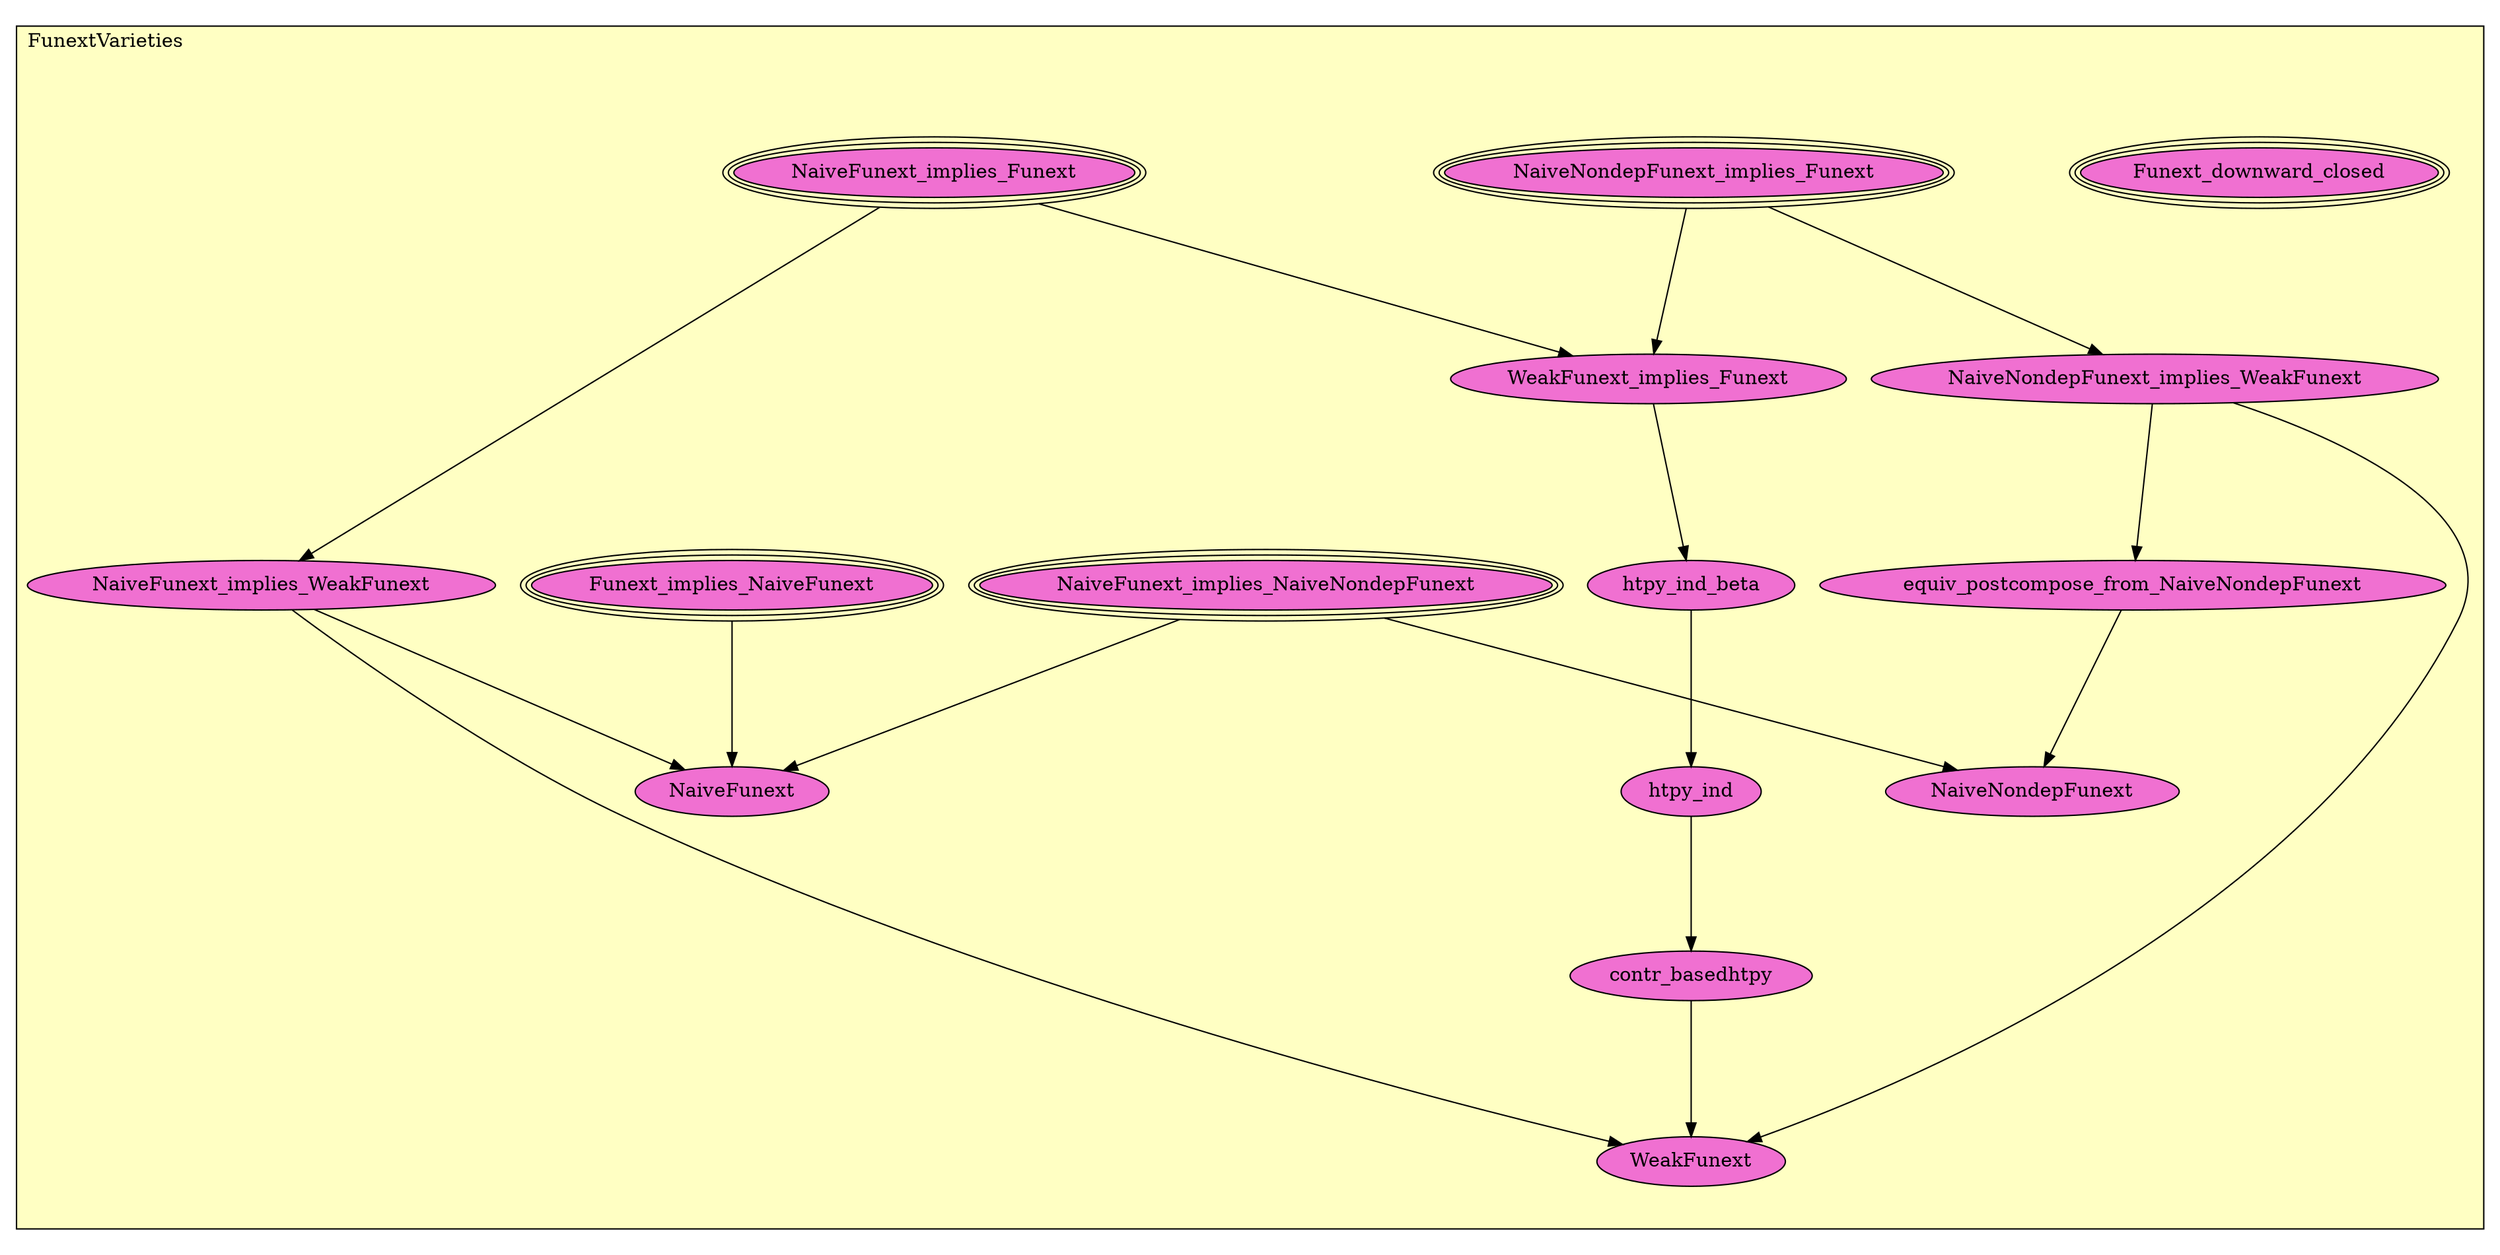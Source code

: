 digraph HoTT_Metatheory_FunextVarieties {
  graph [ratio=0.5]
  node [style=filled]
FunextVarieties_Funext_downward_closed [label="Funext_downward_closed", URL=<FunextVarieties.html#Funext_downward_closed>, peripheries=3, fillcolor="#F070D1"] ;
FunextVarieties_NaiveNondepFunext_implies_Funext [label="NaiveNondepFunext_implies_Funext", URL=<FunextVarieties.html#NaiveNondepFunext_implies_Funext>, peripheries=3, fillcolor="#F070D1"] ;
FunextVarieties_NaiveNondepFunext_implies_WeakFunext [label="NaiveNondepFunext_implies_WeakFunext", URL=<FunextVarieties.html#NaiveNondepFunext_implies_WeakFunext>, fillcolor="#F070D1"] ;
FunextVarieties_equiv_postcompose_from_NaiveNondepFunext [label="equiv_postcompose_from_NaiveNondepFunext", URL=<FunextVarieties.html#equiv_postcompose_from_NaiveNondepFunext>, fillcolor="#F070D1"] ;
FunextVarieties_NaiveFunext_implies_Funext [label="NaiveFunext_implies_Funext", URL=<FunextVarieties.html#NaiveFunext_implies_Funext>, peripheries=3, fillcolor="#F070D1"] ;
FunextVarieties_WeakFunext_implies_Funext [label="WeakFunext_implies_Funext", URL=<FunextVarieties.html#WeakFunext_implies_Funext>, fillcolor="#F070D1"] ;
FunextVarieties_htpy_ind_beta [label="htpy_ind_beta", URL=<FunextVarieties.html#htpy_ind_beta>, fillcolor="#F070D1"] ;
FunextVarieties_htpy_ind [label="htpy_ind", URL=<FunextVarieties.html#htpy_ind>, fillcolor="#F070D1"] ;
FunextVarieties_contr_basedhtpy [label="contr_basedhtpy", URL=<FunextVarieties.html#contr_basedhtpy>, fillcolor="#F070D1"] ;
FunextVarieties_NaiveFunext_implies_NaiveNondepFunext [label="NaiveFunext_implies_NaiveNondepFunext", URL=<FunextVarieties.html#NaiveFunext_implies_NaiveNondepFunext>, peripheries=3, fillcolor="#F070D1"] ;
FunextVarieties_NaiveFunext_implies_WeakFunext [label="NaiveFunext_implies_WeakFunext", URL=<FunextVarieties.html#NaiveFunext_implies_WeakFunext>, fillcolor="#F070D1"] ;
FunextVarieties_Funext_implies_NaiveFunext [label="Funext_implies_NaiveFunext", URL=<FunextVarieties.html#Funext_implies_NaiveFunext>, peripheries=3, fillcolor="#F070D1"] ;
FunextVarieties_WeakFunext [label="WeakFunext", URL=<FunextVarieties.html#WeakFunext>, fillcolor="#F070D1"] ;
FunextVarieties_NaiveNondepFunext [label="NaiveNondepFunext", URL=<FunextVarieties.html#NaiveNondepFunext>, fillcolor="#F070D1"] ;
FunextVarieties_NaiveFunext [label="NaiveFunext", URL=<FunextVarieties.html#NaiveFunext>, fillcolor="#F070D1"] ;
  FunextVarieties_NaiveNondepFunext_implies_Funext -> FunextVarieties_NaiveNondepFunext_implies_WeakFunext [] ;
  FunextVarieties_NaiveNondepFunext_implies_Funext -> FunextVarieties_WeakFunext_implies_Funext [] ;
  FunextVarieties_NaiveNondepFunext_implies_WeakFunext -> FunextVarieties_equiv_postcompose_from_NaiveNondepFunext [] ;
  FunextVarieties_NaiveNondepFunext_implies_WeakFunext -> FunextVarieties_WeakFunext [] ;
  FunextVarieties_equiv_postcompose_from_NaiveNondepFunext -> FunextVarieties_NaiveNondepFunext [] ;
  FunextVarieties_NaiveFunext_implies_Funext -> FunextVarieties_WeakFunext_implies_Funext [] ;
  FunextVarieties_NaiveFunext_implies_Funext -> FunextVarieties_NaiveFunext_implies_WeakFunext [] ;
  FunextVarieties_WeakFunext_implies_Funext -> FunextVarieties_htpy_ind_beta [] ;
  FunextVarieties_htpy_ind_beta -> FunextVarieties_htpy_ind [] ;
  FunextVarieties_htpy_ind -> FunextVarieties_contr_basedhtpy [] ;
  FunextVarieties_contr_basedhtpy -> FunextVarieties_WeakFunext [] ;
  FunextVarieties_NaiveFunext_implies_NaiveNondepFunext -> FunextVarieties_NaiveNondepFunext [] ;
  FunextVarieties_NaiveFunext_implies_NaiveNondepFunext -> FunextVarieties_NaiveFunext [] ;
  FunextVarieties_NaiveFunext_implies_WeakFunext -> FunextVarieties_WeakFunext [] ;
  FunextVarieties_NaiveFunext_implies_WeakFunext -> FunextVarieties_NaiveFunext [] ;
  FunextVarieties_Funext_implies_NaiveFunext -> FunextVarieties_NaiveFunext [] ;
subgraph cluster_FunextVarieties { label="FunextVarieties"; fillcolor="#FFFFC3"; labeljust=l; style=filled 
FunextVarieties_NaiveFunext; FunextVarieties_NaiveNondepFunext; FunextVarieties_WeakFunext; FunextVarieties_Funext_implies_NaiveFunext; FunextVarieties_NaiveFunext_implies_WeakFunext; FunextVarieties_NaiveFunext_implies_NaiveNondepFunext; FunextVarieties_contr_basedhtpy; FunextVarieties_htpy_ind; FunextVarieties_htpy_ind_beta; FunextVarieties_WeakFunext_implies_Funext; FunextVarieties_NaiveFunext_implies_Funext; FunextVarieties_equiv_postcompose_from_NaiveNondepFunext; FunextVarieties_NaiveNondepFunext_implies_WeakFunext; FunextVarieties_NaiveNondepFunext_implies_Funext; FunextVarieties_Funext_downward_closed; };
} /* END */
